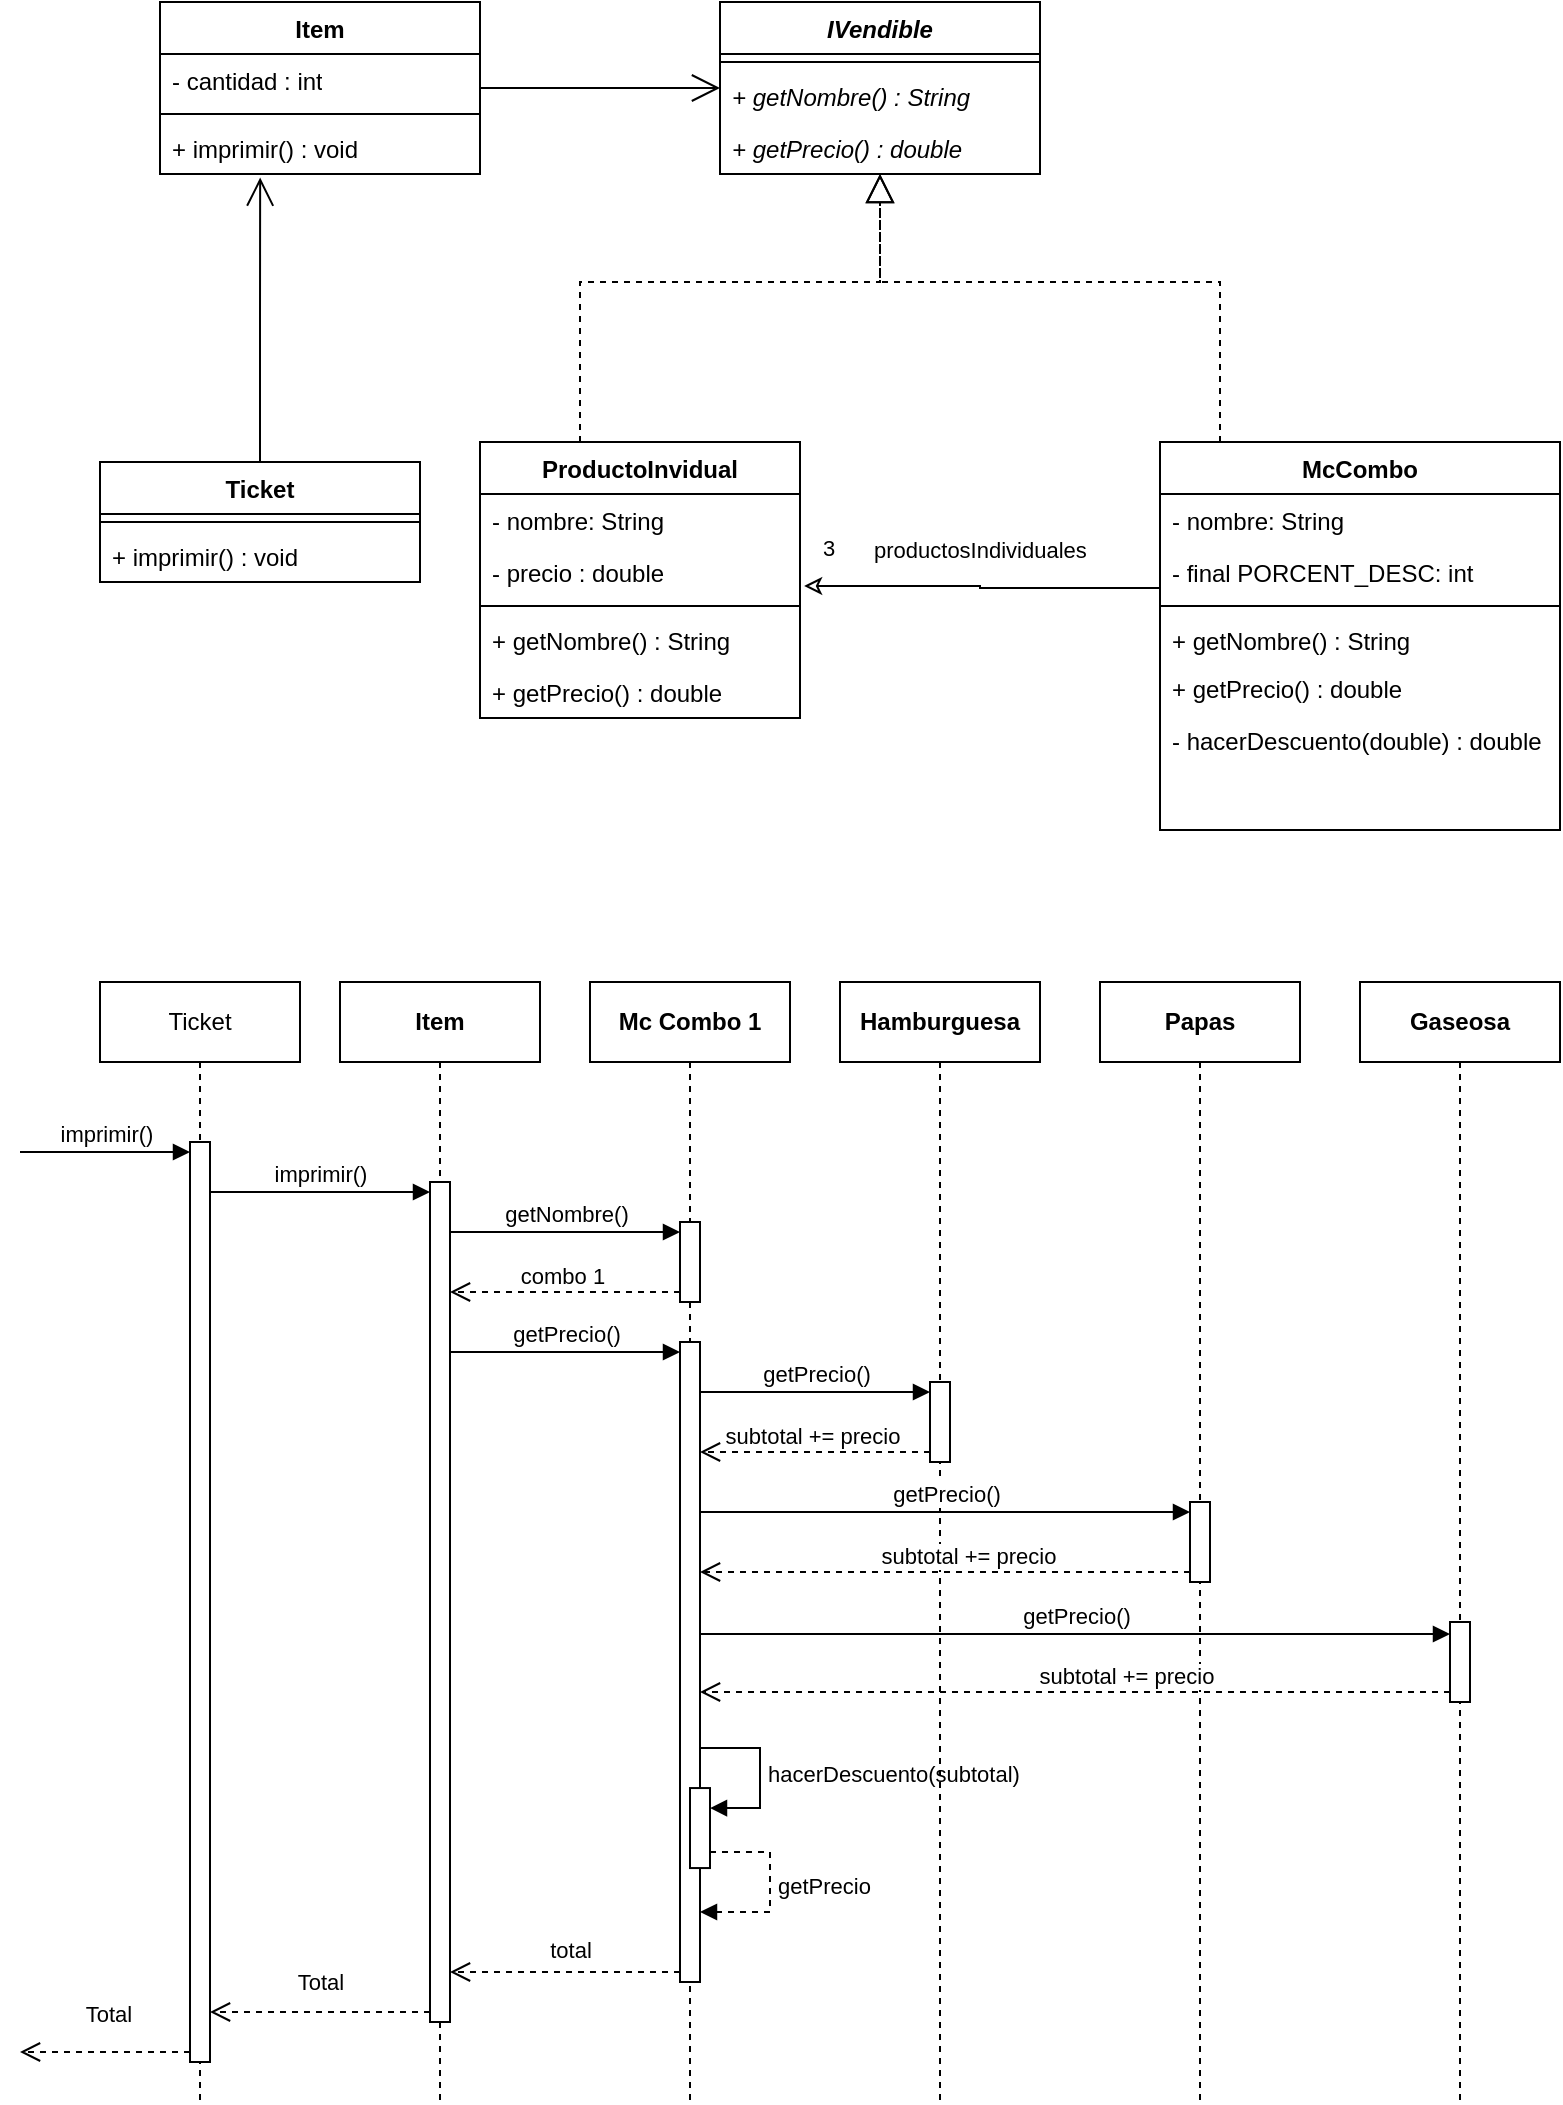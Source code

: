 <mxfile version="24.3.0" type="device">
  <diagram name="Page-1" id="Yi_WpnTL6bUpCS1SGcIC">
    <mxGraphModel dx="1978" dy="1035" grid="1" gridSize="10" guides="1" tooltips="1" connect="1" arrows="1" fold="1" page="1" pageScale="1" pageWidth="850" pageHeight="1100" math="0" shadow="0">
      <root>
        <mxCell id="0" />
        <mxCell id="1" parent="0" />
        <mxCell id="4rFmGe3v8a6TDqKteYHE-71" value="ProductoInvidual" style="swimlane;fontStyle=1;align=center;verticalAlign=top;childLayout=stackLayout;horizontal=1;startSize=26;horizontalStack=0;resizeParent=1;resizeParentMax=0;resizeLast=0;collapsible=1;marginBottom=0;whiteSpace=wrap;html=1;" vertex="1" parent="1">
          <mxGeometry x="270" y="250" width="160" height="138" as="geometry" />
        </mxCell>
        <mxCell id="4rFmGe3v8a6TDqKteYHE-72" value="- nombre: String" style="text;strokeColor=none;fillColor=none;align=left;verticalAlign=top;spacingLeft=4;spacingRight=4;overflow=hidden;rotatable=0;points=[[0,0.5],[1,0.5]];portConstraint=eastwest;whiteSpace=wrap;html=1;" vertex="1" parent="4rFmGe3v8a6TDqKteYHE-71">
          <mxGeometry y="26" width="160" height="26" as="geometry" />
        </mxCell>
        <mxCell id="4rFmGe3v8a6TDqKteYHE-73" value="- precio : double" style="text;strokeColor=none;fillColor=none;align=left;verticalAlign=top;spacingLeft=4;spacingRight=4;overflow=hidden;rotatable=0;points=[[0,0.5],[1,0.5]];portConstraint=eastwest;whiteSpace=wrap;html=1;" vertex="1" parent="4rFmGe3v8a6TDqKteYHE-71">
          <mxGeometry y="52" width="160" height="26" as="geometry" />
        </mxCell>
        <mxCell id="4rFmGe3v8a6TDqKteYHE-74" value="" style="line;strokeWidth=1;fillColor=none;align=left;verticalAlign=middle;spacingTop=-1;spacingLeft=3;spacingRight=3;rotatable=0;labelPosition=right;points=[];portConstraint=eastwest;strokeColor=inherit;" vertex="1" parent="4rFmGe3v8a6TDqKteYHE-71">
          <mxGeometry y="78" width="160" height="8" as="geometry" />
        </mxCell>
        <mxCell id="4rFmGe3v8a6TDqKteYHE-75" value="+ getNombre() : String" style="text;strokeColor=none;fillColor=none;align=left;verticalAlign=top;spacingLeft=4;spacingRight=4;overflow=hidden;rotatable=0;points=[[0,0.5],[1,0.5]];portConstraint=eastwest;whiteSpace=wrap;html=1;" vertex="1" parent="4rFmGe3v8a6TDqKteYHE-71">
          <mxGeometry y="86" width="160" height="26" as="geometry" />
        </mxCell>
        <mxCell id="4rFmGe3v8a6TDqKteYHE-76" value="+ getPrecio() : double" style="text;strokeColor=none;fillColor=none;align=left;verticalAlign=top;spacingLeft=4;spacingRight=4;overflow=hidden;rotatable=0;points=[[0,0.5],[1,0.5]];portConstraint=eastwest;whiteSpace=wrap;html=1;" vertex="1" parent="4rFmGe3v8a6TDqKteYHE-71">
          <mxGeometry y="112" width="160" height="26" as="geometry" />
        </mxCell>
        <mxCell id="4rFmGe3v8a6TDqKteYHE-77" value="Ticket" style="swimlane;fontStyle=1;align=center;verticalAlign=top;childLayout=stackLayout;horizontal=1;startSize=26;horizontalStack=0;resizeParent=1;resizeParentMax=0;resizeLast=0;collapsible=1;marginBottom=0;whiteSpace=wrap;html=1;" vertex="1" parent="1">
          <mxGeometry x="80" y="260" width="160" height="60" as="geometry" />
        </mxCell>
        <mxCell id="4rFmGe3v8a6TDqKteYHE-78" value="" style="line;strokeWidth=1;fillColor=none;align=left;verticalAlign=middle;spacingTop=-1;spacingLeft=3;spacingRight=3;rotatable=0;labelPosition=right;points=[];portConstraint=eastwest;strokeColor=inherit;" vertex="1" parent="4rFmGe3v8a6TDqKteYHE-77">
          <mxGeometry y="26" width="160" height="8" as="geometry" />
        </mxCell>
        <mxCell id="4rFmGe3v8a6TDqKteYHE-79" value="+ imprimir() : void" style="text;strokeColor=none;fillColor=none;align=left;verticalAlign=top;spacingLeft=4;spacingRight=4;overflow=hidden;rotatable=0;points=[[0,0.5],[1,0.5]];portConstraint=eastwest;whiteSpace=wrap;html=1;" vertex="1" parent="4rFmGe3v8a6TDqKteYHE-77">
          <mxGeometry y="34" width="160" height="26" as="geometry" />
        </mxCell>
        <mxCell id="4rFmGe3v8a6TDqKteYHE-80" value="McCombo" style="swimlane;fontStyle=1;align=center;verticalAlign=top;childLayout=stackLayout;horizontal=1;startSize=26;horizontalStack=0;resizeParent=1;resizeParentMax=0;resizeLast=0;collapsible=1;marginBottom=0;whiteSpace=wrap;html=1;" vertex="1" parent="1">
          <mxGeometry x="610" y="250" width="200" height="194" as="geometry" />
        </mxCell>
        <mxCell id="4rFmGe3v8a6TDqKteYHE-81" value="- nombre: String" style="text;strokeColor=none;fillColor=none;align=left;verticalAlign=top;spacingLeft=4;spacingRight=4;overflow=hidden;rotatable=0;points=[[0,0.5],[1,0.5]];portConstraint=eastwest;whiteSpace=wrap;html=1;" vertex="1" parent="4rFmGe3v8a6TDqKteYHE-80">
          <mxGeometry y="26" width="200" height="26" as="geometry" />
        </mxCell>
        <mxCell id="4rFmGe3v8a6TDqKteYHE-82" value="- final PORCENT_DESC: int" style="text;strokeColor=none;fillColor=none;align=left;verticalAlign=top;spacingLeft=4;spacingRight=4;overflow=hidden;rotatable=0;points=[[0,0.5],[1,0.5]];portConstraint=eastwest;whiteSpace=wrap;html=1;" vertex="1" parent="4rFmGe3v8a6TDqKteYHE-80">
          <mxGeometry y="52" width="200" height="26" as="geometry" />
        </mxCell>
        <mxCell id="4rFmGe3v8a6TDqKteYHE-83" value="" style="line;strokeWidth=1;fillColor=none;align=left;verticalAlign=middle;spacingTop=-1;spacingLeft=3;spacingRight=3;rotatable=0;labelPosition=right;points=[];portConstraint=eastwest;strokeColor=inherit;" vertex="1" parent="4rFmGe3v8a6TDqKteYHE-80">
          <mxGeometry y="78" width="200" height="8" as="geometry" />
        </mxCell>
        <mxCell id="4rFmGe3v8a6TDqKteYHE-84" value="+ getNombre() : String" style="text;strokeColor=none;fillColor=none;align=left;verticalAlign=top;spacingLeft=4;spacingRight=4;overflow=hidden;rotatable=0;points=[[0,0.5],[1,0.5]];portConstraint=eastwest;whiteSpace=wrap;html=1;" vertex="1" parent="4rFmGe3v8a6TDqKteYHE-80">
          <mxGeometry y="86" width="200" height="24" as="geometry" />
        </mxCell>
        <mxCell id="4rFmGe3v8a6TDqKteYHE-85" value="+ getPrecio() : double" style="text;strokeColor=none;fillColor=none;align=left;verticalAlign=top;spacingLeft=4;spacingRight=4;overflow=hidden;rotatable=0;points=[[0,0.5],[1,0.5]];portConstraint=eastwest;whiteSpace=wrap;html=1;" vertex="1" parent="4rFmGe3v8a6TDqKteYHE-80">
          <mxGeometry y="110" width="200" height="26" as="geometry" />
        </mxCell>
        <mxCell id="4rFmGe3v8a6TDqKteYHE-86" value="- hacerDescuento(double) : double" style="text;strokeColor=none;fillColor=none;align=left;verticalAlign=top;spacingLeft=4;spacingRight=4;overflow=hidden;rotatable=0;points=[[0,0.5],[1,0.5]];portConstraint=eastwest;whiteSpace=wrap;html=1;" vertex="1" parent="4rFmGe3v8a6TDqKteYHE-80">
          <mxGeometry y="136" width="200" height="58" as="geometry" />
        </mxCell>
        <mxCell id="4rFmGe3v8a6TDqKteYHE-87" value="IVendible" style="swimlane;fontStyle=3;align=center;verticalAlign=top;childLayout=stackLayout;horizontal=1;startSize=26;horizontalStack=0;resizeParent=1;resizeParentMax=0;resizeLast=0;collapsible=1;marginBottom=0;whiteSpace=wrap;html=1;" vertex="1" parent="1">
          <mxGeometry x="390" y="30" width="160" height="86" as="geometry" />
        </mxCell>
        <mxCell id="4rFmGe3v8a6TDqKteYHE-88" value="" style="line;strokeWidth=1;fillColor=none;align=left;verticalAlign=middle;spacingTop=-1;spacingLeft=3;spacingRight=3;rotatable=0;labelPosition=right;points=[];portConstraint=eastwest;strokeColor=inherit;" vertex="1" parent="4rFmGe3v8a6TDqKteYHE-87">
          <mxGeometry y="26" width="160" height="8" as="geometry" />
        </mxCell>
        <mxCell id="4rFmGe3v8a6TDqKteYHE-89" value="+ getNombre() : String" style="text;strokeColor=none;fillColor=none;align=left;verticalAlign=top;spacingLeft=4;spacingRight=4;overflow=hidden;rotatable=0;points=[[0,0.5],[1,0.5]];portConstraint=eastwest;whiteSpace=wrap;html=1;fontStyle=2" vertex="1" parent="4rFmGe3v8a6TDqKteYHE-87">
          <mxGeometry y="34" width="160" height="26" as="geometry" />
        </mxCell>
        <mxCell id="4rFmGe3v8a6TDqKteYHE-90" value="+ getPrecio() : double" style="text;strokeColor=none;fillColor=none;align=left;verticalAlign=top;spacingLeft=4;spacingRight=4;overflow=hidden;rotatable=0;points=[[0,0.5],[1,0.5]];portConstraint=eastwest;whiteSpace=wrap;html=1;fontStyle=2" vertex="1" parent="4rFmGe3v8a6TDqKteYHE-87">
          <mxGeometry y="60" width="160" height="26" as="geometry" />
        </mxCell>
        <mxCell id="4rFmGe3v8a6TDqKteYHE-91" value="" style="endArrow=block;dashed=1;endFill=0;endSize=12;html=1;rounded=0;edgeStyle=elbowEdgeStyle;elbow=vertical;" edge="1" parent="1" source="4rFmGe3v8a6TDqKteYHE-71" target="4rFmGe3v8a6TDqKteYHE-87">
          <mxGeometry width="160" relative="1" as="geometry">
            <mxPoint x="350" y="400" as="sourcePoint" />
            <mxPoint x="510" y="400" as="targetPoint" />
            <Array as="points">
              <mxPoint x="320" y="170" />
            </Array>
          </mxGeometry>
        </mxCell>
        <mxCell id="4rFmGe3v8a6TDqKteYHE-92" value="" style="endArrow=block;dashed=1;endFill=0;endSize=12;html=1;rounded=0;edgeStyle=elbowEdgeStyle;elbow=vertical;" edge="1" parent="1" source="4rFmGe3v8a6TDqKteYHE-80" target="4rFmGe3v8a6TDqKteYHE-87">
          <mxGeometry width="160" relative="1" as="geometry">
            <mxPoint x="339" y="440" as="sourcePoint" />
            <mxPoint x="421" y="296" as="targetPoint" />
            <Array as="points">
              <mxPoint x="640" y="170" />
            </Array>
          </mxGeometry>
        </mxCell>
        <mxCell id="4rFmGe3v8a6TDqKteYHE-93" value="" style="endArrow=open;endFill=1;endSize=12;html=1;rounded=0;edgeStyle=elbowEdgeStyle;elbow=vertical;" edge="1" parent="1" source="4rFmGe3v8a6TDqKteYHE-94" target="4rFmGe3v8a6TDqKteYHE-87">
          <mxGeometry width="160" relative="1" as="geometry">
            <mxPoint x="450" y="110" as="sourcePoint" />
            <mxPoint x="510" y="400" as="targetPoint" />
          </mxGeometry>
        </mxCell>
        <mxCell id="4rFmGe3v8a6TDqKteYHE-94" value="Item" style="swimlane;fontStyle=1;align=center;verticalAlign=top;childLayout=stackLayout;horizontal=1;startSize=26;horizontalStack=0;resizeParent=1;resizeParentMax=0;resizeLast=0;collapsible=1;marginBottom=0;whiteSpace=wrap;html=1;" vertex="1" parent="1">
          <mxGeometry x="110" y="30" width="160" height="86" as="geometry" />
        </mxCell>
        <mxCell id="4rFmGe3v8a6TDqKteYHE-95" value="- cantidad : int" style="text;strokeColor=none;fillColor=none;align=left;verticalAlign=top;spacingLeft=4;spacingRight=4;overflow=hidden;rotatable=0;points=[[0,0.5],[1,0.5]];portConstraint=eastwest;whiteSpace=wrap;html=1;" vertex="1" parent="4rFmGe3v8a6TDqKteYHE-94">
          <mxGeometry y="26" width="160" height="26" as="geometry" />
        </mxCell>
        <mxCell id="4rFmGe3v8a6TDqKteYHE-96" value="" style="line;strokeWidth=1;fillColor=none;align=left;verticalAlign=middle;spacingTop=-1;spacingLeft=3;spacingRight=3;rotatable=0;labelPosition=right;points=[];portConstraint=eastwest;strokeColor=inherit;" vertex="1" parent="4rFmGe3v8a6TDqKteYHE-94">
          <mxGeometry y="52" width="160" height="8" as="geometry" />
        </mxCell>
        <mxCell id="4rFmGe3v8a6TDqKteYHE-97" value="+ imprimir() : void" style="text;strokeColor=none;fillColor=none;align=left;verticalAlign=top;spacingLeft=4;spacingRight=4;overflow=hidden;rotatable=0;points=[[0,0.5],[1,0.5]];portConstraint=eastwest;whiteSpace=wrap;html=1;" vertex="1" parent="4rFmGe3v8a6TDqKteYHE-94">
          <mxGeometry y="60" width="160" height="26" as="geometry" />
        </mxCell>
        <mxCell id="4rFmGe3v8a6TDqKteYHE-98" value="" style="endArrow=open;endFill=1;endSize=12;html=1;rounded=0;edgeStyle=elbowEdgeStyle;elbow=vertical;exitX=0.5;exitY=0;exitDx=0;exitDy=0;entryX=0.313;entryY=1.069;entryDx=0;entryDy=0;entryPerimeter=0;" edge="1" parent="1" source="4rFmGe3v8a6TDqKteYHE-77" target="4rFmGe3v8a6TDqKteYHE-97">
          <mxGeometry width="160" relative="1" as="geometry">
            <mxPoint x="120" y="260" as="sourcePoint" />
            <mxPoint x="120" y="120" as="targetPoint" />
          </mxGeometry>
        </mxCell>
        <mxCell id="4rFmGe3v8a6TDqKteYHE-99" style="edgeStyle=orthogonalEdgeStyle;rounded=0;orthogonalLoop=1;jettySize=auto;html=1;entryX=1.013;entryY=0.769;entryDx=0;entryDy=0;entryPerimeter=0;endArrow=classic;endFill=0;" edge="1" parent="1" source="4rFmGe3v8a6TDqKteYHE-84" target="4rFmGe3v8a6TDqKteYHE-73">
          <mxGeometry relative="1" as="geometry">
            <Array as="points">
              <mxPoint x="610" y="323" />
              <mxPoint x="520" y="323" />
              <mxPoint x="520" y="322" />
            </Array>
          </mxGeometry>
        </mxCell>
        <mxCell id="4rFmGe3v8a6TDqKteYHE-100" value="3" style="edgeLabel;html=1;align=center;verticalAlign=middle;resizable=0;points=[];" connectable="0" vertex="1" parent="1">
          <mxGeometry x="580" y="270" as="geometry">
            <mxPoint x="-136" y="33" as="offset" />
          </mxGeometry>
        </mxCell>
        <mxCell id="4rFmGe3v8a6TDqKteYHE-101" value="&lt;span style=&quot;color: rgb(0, 0, 0); font-family: Helvetica; font-size: 11px; font-style: normal; font-variant-ligatures: normal; font-variant-caps: normal; font-weight: 400; letter-spacing: normal; orphans: 2; text-align: center; text-indent: 0px; text-transform: none; widows: 2; word-spacing: 0px; -webkit-text-stroke-width: 0px; white-space: nowrap; background-color: rgb(255, 255, 255); text-decoration-thickness: initial; text-decoration-style: initial; text-decoration-color: initial; display: inline !important; float: none;&quot;&gt;productosIndividuales&lt;/span&gt;" style="text;whiteSpace=wrap;html=1;" vertex="1" parent="1">
          <mxGeometry x="465" y="290" width="115" height="20" as="geometry" />
        </mxCell>
        <mxCell id="4rFmGe3v8a6TDqKteYHE-102" value="Ticket" style="shape=umlLifeline;perimeter=lifelinePerimeter;whiteSpace=wrap;html=1;container=1;dropTarget=0;collapsible=0;recursiveResize=0;outlineConnect=0;portConstraint=eastwest;newEdgeStyle={&quot;curved&quot;:0,&quot;rounded&quot;:0};" vertex="1" parent="1">
          <mxGeometry x="80" y="520" width="100" height="560" as="geometry" />
        </mxCell>
        <mxCell id="4rFmGe3v8a6TDqKteYHE-103" value="" style="html=1;points=[[0,0,0,0,5],[0,1,0,0,-5],[1,0,0,0,5],[1,1,0,0,-5]];perimeter=orthogonalPerimeter;outlineConnect=0;targetShapes=umlLifeline;portConstraint=eastwest;newEdgeStyle={&quot;curved&quot;:0,&quot;rounded&quot;:0};" vertex="1" parent="4rFmGe3v8a6TDqKteYHE-102">
          <mxGeometry x="45" y="80" width="10" height="460" as="geometry" />
        </mxCell>
        <mxCell id="4rFmGe3v8a6TDqKteYHE-104" value="imprimir()" style="html=1;verticalAlign=bottom;endArrow=block;curved=0;rounded=0;entryX=0;entryY=0;entryDx=0;entryDy=5;" edge="1" parent="4rFmGe3v8a6TDqKteYHE-102" target="4rFmGe3v8a6TDqKteYHE-103">
          <mxGeometry relative="1" as="geometry">
            <mxPoint x="-40" y="85" as="sourcePoint" />
          </mxGeometry>
        </mxCell>
        <mxCell id="4rFmGe3v8a6TDqKteYHE-105" value="" style="html=1;verticalAlign=bottom;endArrow=open;dashed=1;endSize=8;curved=0;rounded=0;exitX=0;exitY=1;exitDx=0;exitDy=-5;" edge="1" parent="4rFmGe3v8a6TDqKteYHE-102" source="4rFmGe3v8a6TDqKteYHE-103">
          <mxGeometry relative="1" as="geometry">
            <mxPoint x="-40" y="535" as="targetPoint" />
          </mxGeometry>
        </mxCell>
        <mxCell id="4rFmGe3v8a6TDqKteYHE-106" value="&lt;span style=&quot;font-weight: 700;&quot;&gt;It&lt;/span&gt;&lt;span style=&quot;font-weight: 700; background-color: initial;&quot;&gt;em&lt;/span&gt;" style="shape=umlLifeline;perimeter=lifelinePerimeter;whiteSpace=wrap;html=1;container=1;dropTarget=0;collapsible=0;recursiveResize=0;outlineConnect=0;portConstraint=eastwest;newEdgeStyle={&quot;curved&quot;:0,&quot;rounded&quot;:0};" vertex="1" parent="1">
          <mxGeometry x="200" y="520" width="100" height="560" as="geometry" />
        </mxCell>
        <mxCell id="4rFmGe3v8a6TDqKteYHE-107" value="" style="html=1;points=[[0,0,0,0,5],[0,1,0,0,-5],[1,0,0,0,5],[1,1,0,0,-5]];perimeter=orthogonalPerimeter;outlineConnect=0;targetShapes=umlLifeline;portConstraint=eastwest;newEdgeStyle={&quot;curved&quot;:0,&quot;rounded&quot;:0};" vertex="1" parent="4rFmGe3v8a6TDqKteYHE-106">
          <mxGeometry x="45" y="100" width="10" height="420" as="geometry" />
        </mxCell>
        <mxCell id="4rFmGe3v8a6TDqKteYHE-108" value="imprimir()" style="html=1;verticalAlign=bottom;endArrow=block;curved=0;rounded=0;entryX=0;entryY=0;entryDx=0;entryDy=5;" edge="1" parent="1" source="4rFmGe3v8a6TDqKteYHE-103" target="4rFmGe3v8a6TDqKteYHE-107">
          <mxGeometry relative="1" as="geometry">
            <mxPoint x="160" y="605" as="sourcePoint" />
          </mxGeometry>
        </mxCell>
        <mxCell id="4rFmGe3v8a6TDqKteYHE-109" value="" style="html=1;verticalAlign=bottom;endArrow=open;dashed=1;endSize=8;curved=0;rounded=0;exitX=0;exitY=1;exitDx=0;exitDy=-5;" edge="1" parent="1" source="4rFmGe3v8a6TDqKteYHE-107" target="4rFmGe3v8a6TDqKteYHE-103">
          <mxGeometry relative="1" as="geometry">
            <mxPoint x="160" y="1315" as="targetPoint" />
          </mxGeometry>
        </mxCell>
        <mxCell id="4rFmGe3v8a6TDqKteYHE-110" value="&lt;span style=&quot;font-weight: 700;&quot;&gt;Mc Combo 1&lt;/span&gt;" style="shape=umlLifeline;perimeter=lifelinePerimeter;whiteSpace=wrap;html=1;container=1;dropTarget=0;collapsible=0;recursiveResize=0;outlineConnect=0;portConstraint=eastwest;newEdgeStyle={&quot;curved&quot;:0,&quot;rounded&quot;:0};" vertex="1" parent="1">
          <mxGeometry x="325" y="520" width="100" height="560" as="geometry" />
        </mxCell>
        <mxCell id="4rFmGe3v8a6TDqKteYHE-111" value="" style="html=1;points=[[0,0,0,0,5],[0,1,0,0,-5],[1,0,0,0,5],[1,1,0,0,-5]];perimeter=orthogonalPerimeter;outlineConnect=0;targetShapes=umlLifeline;portConstraint=eastwest;newEdgeStyle={&quot;curved&quot;:0,&quot;rounded&quot;:0};" vertex="1" parent="4rFmGe3v8a6TDqKteYHE-110">
          <mxGeometry x="45" y="120" width="10" height="40" as="geometry" />
        </mxCell>
        <mxCell id="4rFmGe3v8a6TDqKteYHE-112" value="" style="html=1;points=[[0,0,0,0,5],[0,1,0,0,-5],[1,0,0,0,5],[1,1,0,0,-5]];perimeter=orthogonalPerimeter;outlineConnect=0;targetShapes=umlLifeline;portConstraint=eastwest;newEdgeStyle={&quot;curved&quot;:0,&quot;rounded&quot;:0};" vertex="1" parent="4rFmGe3v8a6TDqKteYHE-110">
          <mxGeometry x="45" y="180" width="10" height="320" as="geometry" />
        </mxCell>
        <mxCell id="4rFmGe3v8a6TDqKteYHE-113" value="getPrecio()" style="html=1;verticalAlign=bottom;endArrow=block;curved=0;rounded=0;entryX=0;entryY=0;entryDx=0;entryDy=5;" edge="1" parent="4rFmGe3v8a6TDqKteYHE-110" target="4rFmGe3v8a6TDqKteYHE-112">
          <mxGeometry relative="1" as="geometry">
            <mxPoint x="-70" y="185" as="sourcePoint" />
          </mxGeometry>
        </mxCell>
        <mxCell id="4rFmGe3v8a6TDqKteYHE-114" value="" style="html=1;points=[[0,0,0,0,5],[0,1,0,0,-5],[1,0,0,0,5],[1,1,0,0,-5]];perimeter=orthogonalPerimeter;outlineConnect=0;targetShapes=umlLifeline;portConstraint=eastwest;newEdgeStyle={&quot;curved&quot;:0,&quot;rounded&quot;:0};" vertex="1" parent="4rFmGe3v8a6TDqKteYHE-110">
          <mxGeometry x="50" y="403.03" width="10" height="40" as="geometry" />
        </mxCell>
        <mxCell id="4rFmGe3v8a6TDqKteYHE-115" value="hacerDescuento(subtotal)" style="html=1;align=left;spacingLeft=2;endArrow=block;rounded=0;edgeStyle=orthogonalEdgeStyle;curved=0;rounded=0;" edge="1" parent="4rFmGe3v8a6TDqKteYHE-110" target="4rFmGe3v8a6TDqKteYHE-114">
          <mxGeometry x="0.012" relative="1" as="geometry">
            <mxPoint x="55" y="383.03" as="sourcePoint" />
            <Array as="points">
              <mxPoint x="85" y="413.03" />
            </Array>
            <mxPoint as="offset" />
          </mxGeometry>
        </mxCell>
        <mxCell id="4rFmGe3v8a6TDqKteYHE-116" value="getNombre()" style="html=1;verticalAlign=bottom;endArrow=block;curved=0;rounded=0;entryX=0;entryY=0;entryDx=0;entryDy=5;" edge="1" parent="1" source="4rFmGe3v8a6TDqKteYHE-107" target="4rFmGe3v8a6TDqKteYHE-111">
          <mxGeometry x="0.009" relative="1" as="geometry">
            <mxPoint x="260" y="625" as="sourcePoint" />
            <mxPoint as="offset" />
          </mxGeometry>
        </mxCell>
        <mxCell id="4rFmGe3v8a6TDqKteYHE-117" value="" style="html=1;verticalAlign=bottom;endArrow=open;dashed=1;endSize=8;curved=0;rounded=0;exitX=0;exitY=1;exitDx=0;exitDy=-5;" edge="1" parent="1" source="4rFmGe3v8a6TDqKteYHE-111" target="4rFmGe3v8a6TDqKteYHE-107">
          <mxGeometry relative="1" as="geometry">
            <mxPoint x="260" y="1295" as="targetPoint" />
          </mxGeometry>
        </mxCell>
        <mxCell id="4rFmGe3v8a6TDqKteYHE-118" value="combo 1" style="edgeLabel;html=1;align=center;verticalAlign=middle;resizable=0;points=[];" connectable="0" vertex="1" parent="4rFmGe3v8a6TDqKteYHE-117">
          <mxGeometry x="-0.207" y="-1" relative="1" as="geometry">
            <mxPoint x="-14" y="-7" as="offset" />
          </mxGeometry>
        </mxCell>
        <mxCell id="4rFmGe3v8a6TDqKteYHE-119" value="" style="html=1;verticalAlign=bottom;endArrow=open;dashed=1;endSize=8;curved=0;rounded=0;exitX=0;exitY=1;exitDx=0;exitDy=-5;" edge="1" parent="1" source="4rFmGe3v8a6TDqKteYHE-112" target="4rFmGe3v8a6TDqKteYHE-107">
          <mxGeometry relative="1" as="geometry">
            <mxPoint x="255" y="735" as="targetPoint" />
          </mxGeometry>
        </mxCell>
        <mxCell id="4rFmGe3v8a6TDqKteYHE-120" value="&lt;span style=&quot;text-align: left;&quot;&gt;Total&lt;/span&gt;" style="edgeLabel;html=1;align=center;verticalAlign=middle;resizable=0;points=[];" connectable="0" vertex="1" parent="4rFmGe3v8a6TDqKteYHE-119">
          <mxGeometry x="0.043" y="-9" relative="1" as="geometry">
            <mxPoint x="-120" y="14" as="offset" />
          </mxGeometry>
        </mxCell>
        <mxCell id="4rFmGe3v8a6TDqKteYHE-121" value="&lt;b&gt;Hamburguesa&lt;/b&gt;" style="shape=umlLifeline;perimeter=lifelinePerimeter;whiteSpace=wrap;html=1;container=1;dropTarget=0;collapsible=0;recursiveResize=0;outlineConnect=0;portConstraint=eastwest;newEdgeStyle={&quot;curved&quot;:0,&quot;rounded&quot;:0};" vertex="1" parent="1">
          <mxGeometry x="450" y="520" width="100" height="560" as="geometry" />
        </mxCell>
        <mxCell id="4rFmGe3v8a6TDqKteYHE-122" value="" style="html=1;points=[[0,0,0,0,5],[0,1,0,0,-5],[1,0,0,0,5],[1,1,0,0,-5]];perimeter=orthogonalPerimeter;outlineConnect=0;targetShapes=umlLifeline;portConstraint=eastwest;newEdgeStyle={&quot;curved&quot;:0,&quot;rounded&quot;:0};" vertex="1" parent="4rFmGe3v8a6TDqKteYHE-121">
          <mxGeometry x="45" y="200" width="10" height="40" as="geometry" />
        </mxCell>
        <mxCell id="4rFmGe3v8a6TDqKteYHE-123" value="getPrecio()" style="html=1;verticalAlign=bottom;endArrow=block;curved=0;rounded=0;entryX=0;entryY=0;entryDx=0;entryDy=5;" edge="1" parent="1" source="4rFmGe3v8a6TDqKteYHE-112" target="4rFmGe3v8a6TDqKteYHE-122">
          <mxGeometry relative="1" as="geometry">
            <mxPoint x="380" y="705" as="sourcePoint" />
          </mxGeometry>
        </mxCell>
        <mxCell id="4rFmGe3v8a6TDqKteYHE-124" value="" style="html=1;verticalAlign=bottom;endArrow=open;dashed=1;endSize=8;curved=0;rounded=0;" edge="1" parent="1">
          <mxGeometry relative="1" as="geometry">
            <mxPoint x="380" y="755" as="targetPoint" />
            <mxPoint x="495" y="755" as="sourcePoint" />
          </mxGeometry>
        </mxCell>
        <mxCell id="4rFmGe3v8a6TDqKteYHE-125" value="subtotal += precio" style="edgeLabel;html=1;align=center;verticalAlign=middle;resizable=0;points=[];" connectable="0" vertex="1" parent="4rFmGe3v8a6TDqKteYHE-124">
          <mxGeometry x="-0.207" y="-1" relative="1" as="geometry">
            <mxPoint x="-14" y="-7" as="offset" />
          </mxGeometry>
        </mxCell>
        <mxCell id="4rFmGe3v8a6TDqKteYHE-126" value="&lt;b&gt;Papas&lt;/b&gt;" style="shape=umlLifeline;perimeter=lifelinePerimeter;whiteSpace=wrap;html=1;container=1;dropTarget=0;collapsible=0;recursiveResize=0;outlineConnect=0;portConstraint=eastwest;newEdgeStyle={&quot;curved&quot;:0,&quot;rounded&quot;:0};" vertex="1" parent="1">
          <mxGeometry x="580" y="520" width="100" height="560" as="geometry" />
        </mxCell>
        <mxCell id="4rFmGe3v8a6TDqKteYHE-127" value="" style="html=1;points=[[0,0,0,0,5],[0,1,0,0,-5],[1,0,0,0,5],[1,1,0,0,-5]];perimeter=orthogonalPerimeter;outlineConnect=0;targetShapes=umlLifeline;portConstraint=eastwest;newEdgeStyle={&quot;curved&quot;:0,&quot;rounded&quot;:0};" vertex="1" parent="4rFmGe3v8a6TDqKteYHE-126">
          <mxGeometry x="45" y="260" width="10" height="40" as="geometry" />
        </mxCell>
        <mxCell id="4rFmGe3v8a6TDqKteYHE-128" value="getPrecio()" style="html=1;verticalAlign=bottom;endArrow=block;curved=0;rounded=0;entryX=0;entryY=0;entryDx=0;entryDy=5;" edge="1" parent="1" source="4rFmGe3v8a6TDqKteYHE-112" target="4rFmGe3v8a6TDqKteYHE-127">
          <mxGeometry relative="1" as="geometry">
            <mxPoint x="510" y="785" as="sourcePoint" />
          </mxGeometry>
        </mxCell>
        <mxCell id="4rFmGe3v8a6TDqKteYHE-129" value="" style="html=1;verticalAlign=bottom;endArrow=open;dashed=1;endSize=8;curved=0;rounded=0;" edge="1" parent="1" target="4rFmGe3v8a6TDqKteYHE-112">
          <mxGeometry relative="1" as="geometry">
            <mxPoint x="510" y="815" as="targetPoint" />
            <mxPoint x="625" y="815" as="sourcePoint" />
          </mxGeometry>
        </mxCell>
        <mxCell id="4rFmGe3v8a6TDqKteYHE-130" value="subtotal +=&amp;nbsp;precio" style="edgeLabel;html=1;align=center;verticalAlign=middle;resizable=0;points=[];" connectable="0" vertex="1" parent="4rFmGe3v8a6TDqKteYHE-129">
          <mxGeometry x="-0.207" y="-1" relative="1" as="geometry">
            <mxPoint x="-14" y="-7" as="offset" />
          </mxGeometry>
        </mxCell>
        <mxCell id="4rFmGe3v8a6TDqKteYHE-131" value="&lt;b&gt;Gaseosa&lt;/b&gt;" style="shape=umlLifeline;perimeter=lifelinePerimeter;whiteSpace=wrap;html=1;container=1;dropTarget=0;collapsible=0;recursiveResize=0;outlineConnect=0;portConstraint=eastwest;newEdgeStyle={&quot;curved&quot;:0,&quot;rounded&quot;:0};" vertex="1" parent="1">
          <mxGeometry x="710" y="520" width="100" height="560" as="geometry" />
        </mxCell>
        <mxCell id="4rFmGe3v8a6TDqKteYHE-132" value="" style="html=1;points=[[0,0,0,0,5],[0,1,0,0,-5],[1,0,0,0,5],[1,1,0,0,-5]];perimeter=orthogonalPerimeter;outlineConnect=0;targetShapes=umlLifeline;portConstraint=eastwest;newEdgeStyle={&quot;curved&quot;:0,&quot;rounded&quot;:0};" vertex="1" parent="4rFmGe3v8a6TDqKteYHE-131">
          <mxGeometry x="45" y="320" width="10" height="40" as="geometry" />
        </mxCell>
        <mxCell id="4rFmGe3v8a6TDqKteYHE-133" value="getPrecio()" style="html=1;verticalAlign=bottom;endArrow=block;curved=0;rounded=0;" edge="1" parent="1">
          <mxGeometry relative="1" as="geometry">
            <mxPoint x="380" y="846" as="sourcePoint" />
            <mxPoint x="755" y="846" as="targetPoint" />
          </mxGeometry>
        </mxCell>
        <mxCell id="4rFmGe3v8a6TDqKteYHE-134" value="" style="html=1;verticalAlign=bottom;endArrow=open;dashed=1;endSize=8;curved=0;rounded=0;" edge="1" parent="1" target="4rFmGe3v8a6TDqKteYHE-112">
          <mxGeometry relative="1" as="geometry">
            <mxPoint x="640" y="875" as="targetPoint" />
            <mxPoint x="755" y="875" as="sourcePoint" />
          </mxGeometry>
        </mxCell>
        <mxCell id="4rFmGe3v8a6TDqKteYHE-135" value="subtotal +=&amp;nbsp;precio" style="edgeLabel;html=1;align=center;verticalAlign=middle;resizable=0;points=[];" connectable="0" vertex="1" parent="4rFmGe3v8a6TDqKteYHE-134">
          <mxGeometry x="-0.207" y="-1" relative="1" as="geometry">
            <mxPoint x="-14" y="-7" as="offset" />
          </mxGeometry>
        </mxCell>
        <mxCell id="4rFmGe3v8a6TDqKteYHE-136" value="getPrecio" style="html=1;align=left;spacingLeft=2;endArrow=block;rounded=0;edgeStyle=orthogonalEdgeStyle;curved=0;rounded=0;dashed=1;" edge="1" parent="1" target="4rFmGe3v8a6TDqKteYHE-112">
          <mxGeometry relative="1" as="geometry">
            <mxPoint x="385" y="955.03" as="sourcePoint" />
            <Array as="points">
              <mxPoint x="415" y="955" />
              <mxPoint x="415" y="985" />
            </Array>
            <mxPoint x="390" y="985" as="targetPoint" />
          </mxGeometry>
        </mxCell>
        <mxCell id="4rFmGe3v8a6TDqKteYHE-137" value="&lt;span style=&quot;text-align: left;&quot;&gt;Total&lt;/span&gt;" style="edgeLabel;html=1;align=center;verticalAlign=middle;resizable=0;points=[];" connectable="0" vertex="1" parent="1">
          <mxGeometry x="200" y="1030" as="geometry">
            <mxPoint x="-116" y="6" as="offset" />
          </mxGeometry>
        </mxCell>
        <mxCell id="4rFmGe3v8a6TDqKteYHE-138" value="total" style="edgeLabel;html=1;align=center;verticalAlign=middle;resizable=0;points=[];" connectable="0" vertex="1" parent="1">
          <mxGeometry x="310" y="1020" as="geometry">
            <mxPoint x="5" y="-16" as="offset" />
          </mxGeometry>
        </mxCell>
      </root>
    </mxGraphModel>
  </diagram>
</mxfile>
